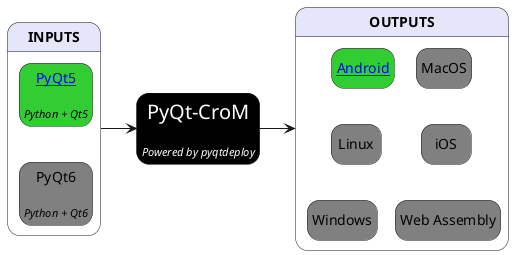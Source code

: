 /' System overview for PyQt-CroM '/

@startuml

/' Config '/

hide empty description
skinparam wrapWidth 200
skinparam maxMessageSize 150

!$managed_color = "LimeGreen"
!$not_managed_color = "Grey"
!$header_color = "lavender"
!$system_color = "Black"

/' States '/

state "<b>INPUTS" as input #$header_color {
	state "[[https://pypi.org/project/PyQt5/ PyQt5]]\n\n<size:11><i>Python + Qt5" as pyqt5 #$managed_color
	state "PyQt6\n\n<size:11><i>Python + Qt6" as pyqt6 #$not_managed_color
}

state "<color:white><size:20>PyQt-CroM</size> \n\n<color:white><size:11><i>Powered by pyqtdeploy</i></size>" as system #$system_color

state "<b>OUTPUTS" as output #$header_color {
	state "[[https://developer.android.com/about Android]]" as android #$managed_color
	state "Linux" as linux #$not_managed_color
	state "Windows" as windows #$not_managed_color
	state "MacOS" as macos #$not_managed_color
	state "iOS" as ios #$not_managed_color
	state "Web Assembly" as wasm #$not_managed_color
}

/' Links '/

android -down[hidden]-> linux
android -right[hidden]-> macos
linux -down[hidden]-> windows
macos -down[hidden]-> ios
ios -down[hidden]-> wasm

input -right-> system
system -right-> output

pyqt5 -down[hidden]-> pyqt6

@enduml
